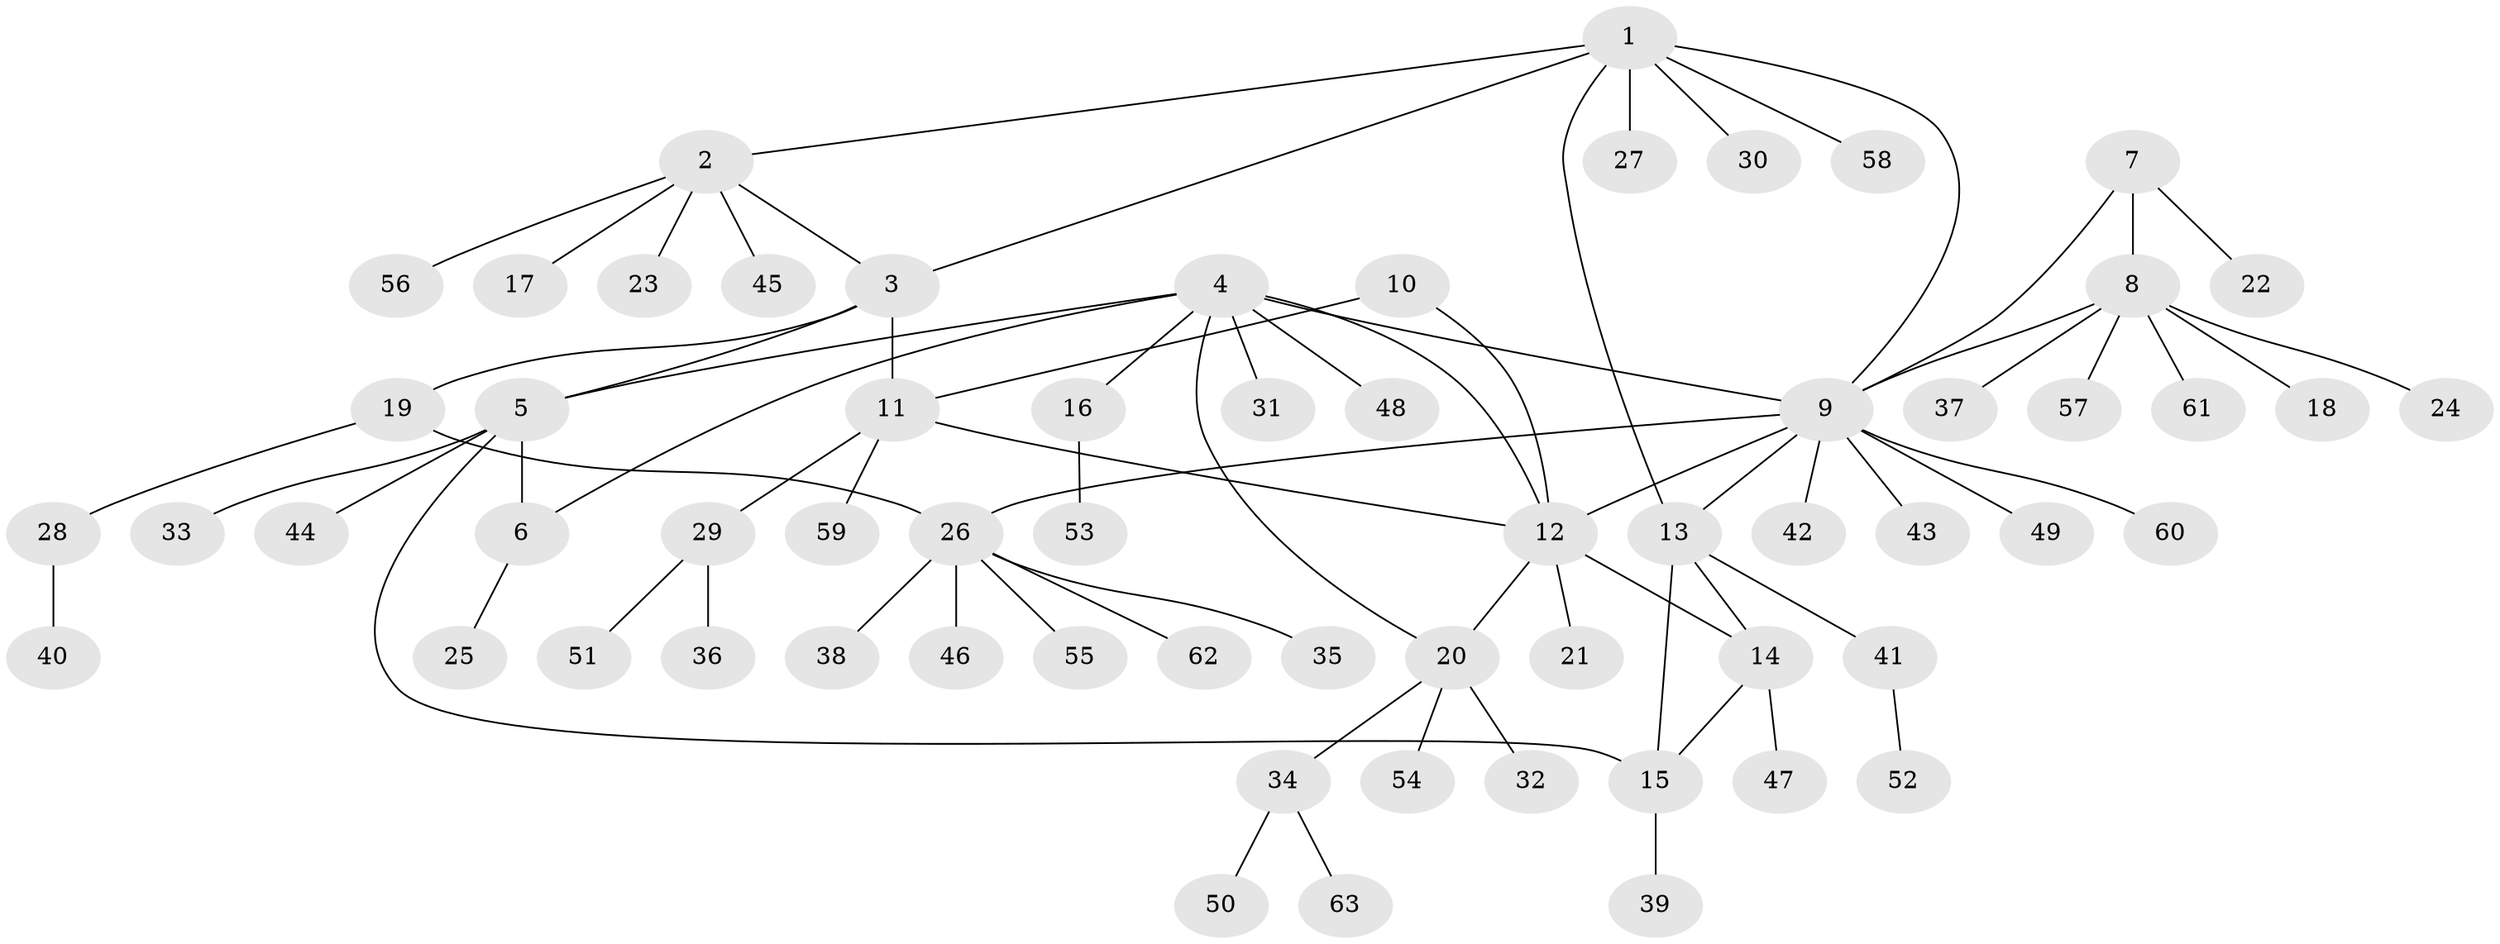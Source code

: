 // Generated by graph-tools (version 1.1) at 2025/16/03/09/25 04:16:08]
// undirected, 63 vertices, 75 edges
graph export_dot {
graph [start="1"]
  node [color=gray90,style=filled];
  1;
  2;
  3;
  4;
  5;
  6;
  7;
  8;
  9;
  10;
  11;
  12;
  13;
  14;
  15;
  16;
  17;
  18;
  19;
  20;
  21;
  22;
  23;
  24;
  25;
  26;
  27;
  28;
  29;
  30;
  31;
  32;
  33;
  34;
  35;
  36;
  37;
  38;
  39;
  40;
  41;
  42;
  43;
  44;
  45;
  46;
  47;
  48;
  49;
  50;
  51;
  52;
  53;
  54;
  55;
  56;
  57;
  58;
  59;
  60;
  61;
  62;
  63;
  1 -- 2;
  1 -- 3;
  1 -- 9;
  1 -- 13;
  1 -- 27;
  1 -- 30;
  1 -- 58;
  2 -- 3;
  2 -- 17;
  2 -- 23;
  2 -- 45;
  2 -- 56;
  3 -- 5;
  3 -- 11;
  3 -- 19;
  4 -- 5;
  4 -- 6;
  4 -- 9;
  4 -- 12;
  4 -- 16;
  4 -- 20;
  4 -- 31;
  4 -- 48;
  5 -- 6;
  5 -- 15;
  5 -- 33;
  5 -- 44;
  6 -- 25;
  7 -- 8;
  7 -- 9;
  7 -- 22;
  8 -- 9;
  8 -- 18;
  8 -- 24;
  8 -- 37;
  8 -- 57;
  8 -- 61;
  9 -- 12;
  9 -- 13;
  9 -- 26;
  9 -- 42;
  9 -- 43;
  9 -- 49;
  9 -- 60;
  10 -- 11;
  10 -- 12;
  11 -- 12;
  11 -- 29;
  11 -- 59;
  12 -- 14;
  12 -- 20;
  12 -- 21;
  13 -- 14;
  13 -- 15;
  13 -- 41;
  14 -- 15;
  14 -- 47;
  15 -- 39;
  16 -- 53;
  19 -- 26;
  19 -- 28;
  20 -- 32;
  20 -- 34;
  20 -- 54;
  26 -- 35;
  26 -- 38;
  26 -- 46;
  26 -- 55;
  26 -- 62;
  28 -- 40;
  29 -- 36;
  29 -- 51;
  34 -- 50;
  34 -- 63;
  41 -- 52;
}
